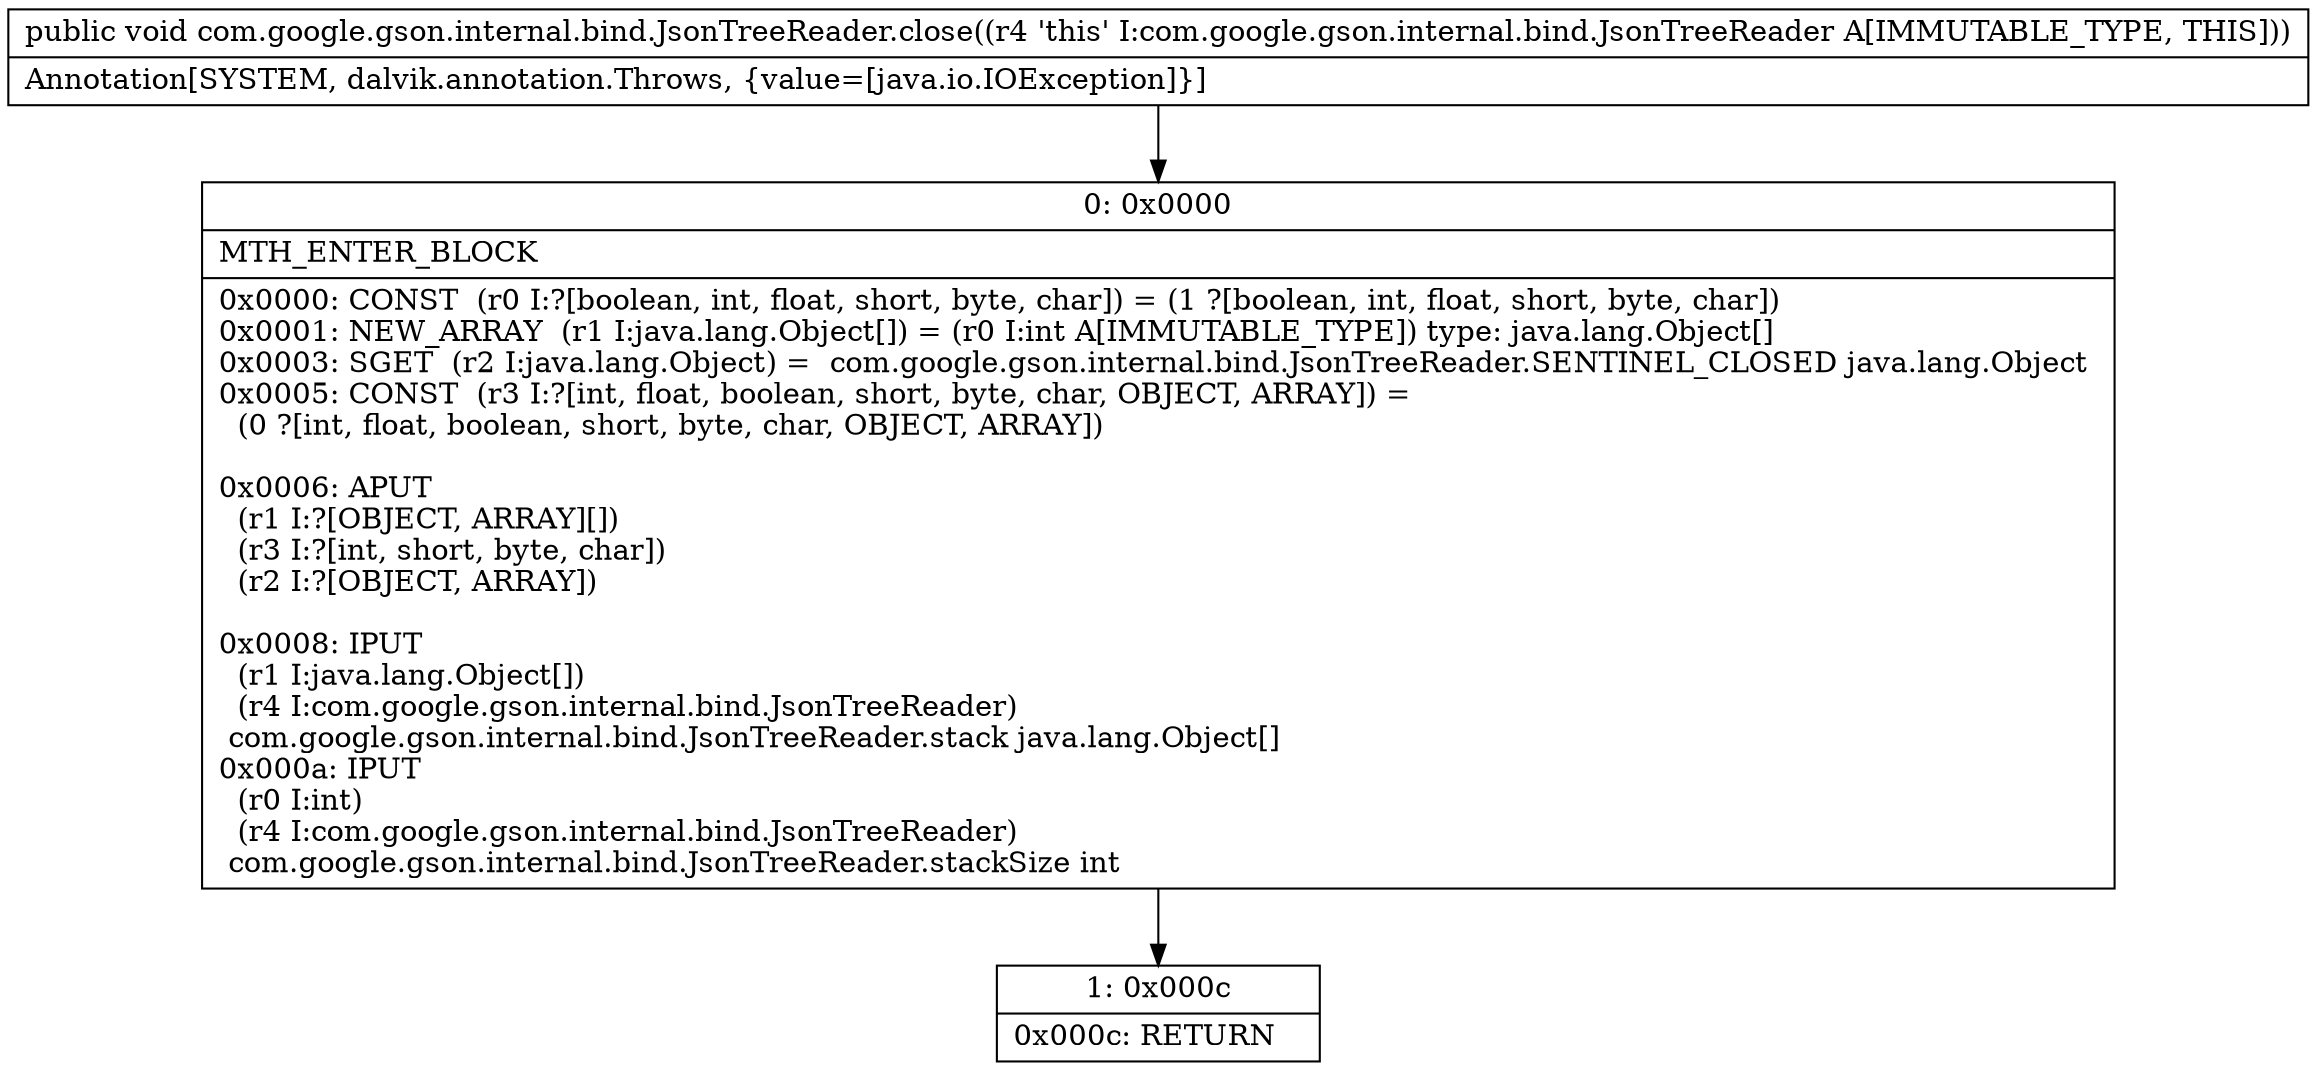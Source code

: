digraph "CFG forcom.google.gson.internal.bind.JsonTreeReader.close()V" {
Node_0 [shape=record,label="{0\:\ 0x0000|MTH_ENTER_BLOCK\l|0x0000: CONST  (r0 I:?[boolean, int, float, short, byte, char]) = (1 ?[boolean, int, float, short, byte, char]) \l0x0001: NEW_ARRAY  (r1 I:java.lang.Object[]) = (r0 I:int A[IMMUTABLE_TYPE]) type: java.lang.Object[] \l0x0003: SGET  (r2 I:java.lang.Object) =  com.google.gson.internal.bind.JsonTreeReader.SENTINEL_CLOSED java.lang.Object \l0x0005: CONST  (r3 I:?[int, float, boolean, short, byte, char, OBJECT, ARRAY]) = \l  (0 ?[int, float, boolean, short, byte, char, OBJECT, ARRAY])\l \l0x0006: APUT  \l  (r1 I:?[OBJECT, ARRAY][])\l  (r3 I:?[int, short, byte, char])\l  (r2 I:?[OBJECT, ARRAY])\l \l0x0008: IPUT  \l  (r1 I:java.lang.Object[])\l  (r4 I:com.google.gson.internal.bind.JsonTreeReader)\l com.google.gson.internal.bind.JsonTreeReader.stack java.lang.Object[] \l0x000a: IPUT  \l  (r0 I:int)\l  (r4 I:com.google.gson.internal.bind.JsonTreeReader)\l com.google.gson.internal.bind.JsonTreeReader.stackSize int \l}"];
Node_1 [shape=record,label="{1\:\ 0x000c|0x000c: RETURN   \l}"];
MethodNode[shape=record,label="{public void com.google.gson.internal.bind.JsonTreeReader.close((r4 'this' I:com.google.gson.internal.bind.JsonTreeReader A[IMMUTABLE_TYPE, THIS]))  | Annotation[SYSTEM, dalvik.annotation.Throws, \{value=[java.io.IOException]\}]\l}"];
MethodNode -> Node_0;
Node_0 -> Node_1;
}

